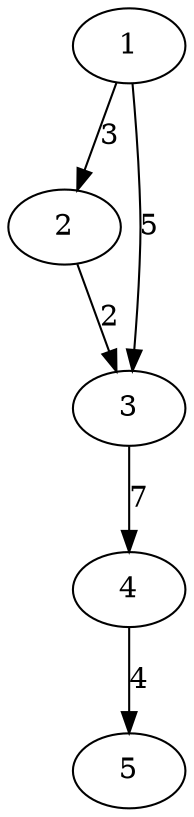 digraph G {
      2 -> 3 [label="2"];
      1 -> 2 [label="3"];
      1 -> 3 [label="5"];
      3 -> 4 [label="7"];
      4 -> 5 [label="4"];
}
